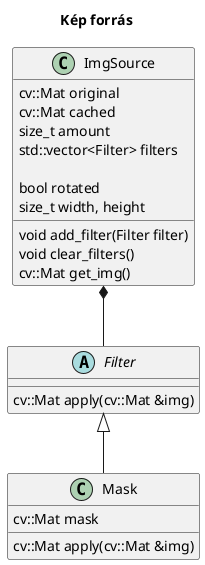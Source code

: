 @startuml img_source

title Kép forrás

class ImgSource {
    cv::Mat original
    cv::Mat cached
    size_t amount
    std::vector<Filter> filters
    
    bool rotated
    size_t width, height
    
    void add_filter(Filter filter)
    void clear_filters()
    cv::Mat get_img()
}

abstract Filter {
    cv::Mat apply(cv::Mat &img)
}
ImgSource *-- Filter


class Mask {
    cv::Mat mask
    cv::Mat apply(cv::Mat &img)
}
Filter <|-- Mask






@enduml